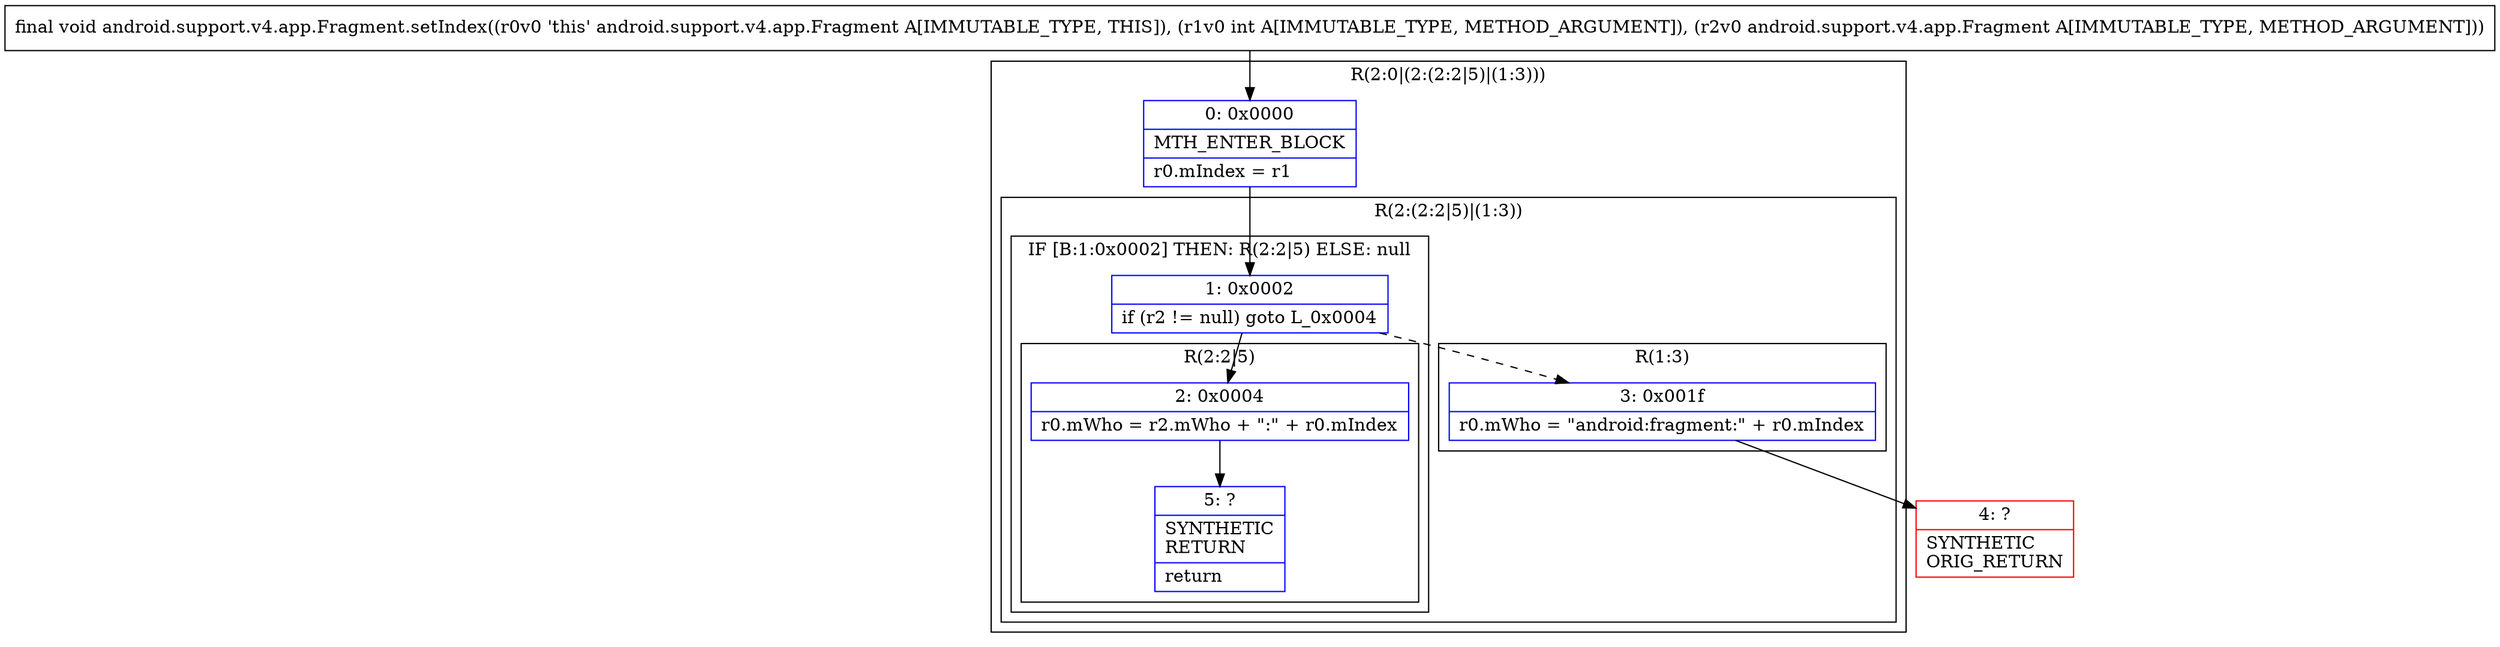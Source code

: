 digraph "CFG forandroid.support.v4.app.Fragment.setIndex(ILandroid\/support\/v4\/app\/Fragment;)V" {
subgraph cluster_Region_2014754883 {
label = "R(2:0|(2:(2:2|5)|(1:3)))";
node [shape=record,color=blue];
Node_0 [shape=record,label="{0\:\ 0x0000|MTH_ENTER_BLOCK\l|r0.mIndex = r1\l}"];
subgraph cluster_Region_519764248 {
label = "R(2:(2:2|5)|(1:3))";
node [shape=record,color=blue];
subgraph cluster_IfRegion_598654076 {
label = "IF [B:1:0x0002] THEN: R(2:2|5) ELSE: null";
node [shape=record,color=blue];
Node_1 [shape=record,label="{1\:\ 0x0002|if (r2 != null) goto L_0x0004\l}"];
subgraph cluster_Region_2107354217 {
label = "R(2:2|5)";
node [shape=record,color=blue];
Node_2 [shape=record,label="{2\:\ 0x0004|r0.mWho = r2.mWho + \":\" + r0.mIndex\l}"];
Node_5 [shape=record,label="{5\:\ ?|SYNTHETIC\lRETURN\l|return\l}"];
}
}
subgraph cluster_Region_813881145 {
label = "R(1:3)";
node [shape=record,color=blue];
Node_3 [shape=record,label="{3\:\ 0x001f|r0.mWho = \"android:fragment:\" + r0.mIndex\l}"];
}
}
}
Node_4 [shape=record,color=red,label="{4\:\ ?|SYNTHETIC\lORIG_RETURN\l}"];
MethodNode[shape=record,label="{final void android.support.v4.app.Fragment.setIndex((r0v0 'this' android.support.v4.app.Fragment A[IMMUTABLE_TYPE, THIS]), (r1v0 int A[IMMUTABLE_TYPE, METHOD_ARGUMENT]), (r2v0 android.support.v4.app.Fragment A[IMMUTABLE_TYPE, METHOD_ARGUMENT])) }"];
MethodNode -> Node_0;
Node_0 -> Node_1;
Node_1 -> Node_2;
Node_1 -> Node_3[style=dashed];
Node_2 -> Node_5;
Node_3 -> Node_4;
}

